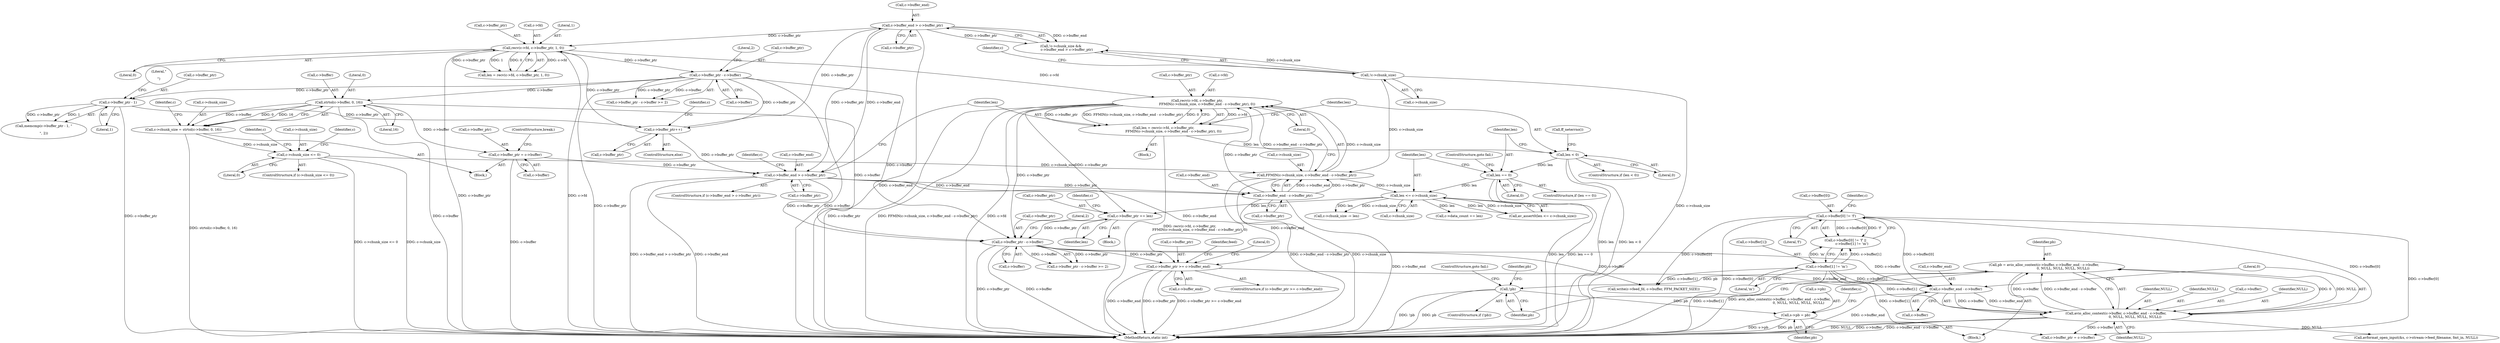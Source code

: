digraph "0_FFmpeg_a5d25faa3f4b18dac737fdb35d0dd68eb0dc2156@integer" {
"1000539" [label="(Call,pb = avio_alloc_context(c->buffer, c->buffer_end - c->buffer,\n                                    0, NULL, NULL, NULL, NULL))"];
"1000541" [label="(Call,avio_alloc_context(c->buffer, c->buffer_end - c->buffer,\n                                    0, NULL, NULL, NULL, NULL))"];
"1000347" [label="(Call,c->buffer[0] != 'f')"];
"1000545" [label="(Call,c->buffer_end - c->buffer)"];
"1000366" [label="(Call,c->buffer_ptr >= c->buffer_end)"];
"1000331" [label="(Call,c->buffer_ptr - c->buffer)"];
"1000256" [label="(Call,recv(c->fd, c->buffer_ptr,\n                   FFMIN(c->chunk_size, c->buffer_end - c->buffer_ptr), 0))"];
"1000146" [label="(Call,recv(c->fd, c->buffer_ptr, 1, 0))"];
"1000136" [label="(Call,c->buffer_end > c->buffer_ptr)"];
"1000241" [label="(Call,c->buffer_ptr++)"];
"1000184" [label="(Call,c->buffer_ptr - c->buffer)"];
"1000194" [label="(Call,c->buffer_ptr - 1)"];
"1000267" [label="(Call,c->buffer_end - c->buffer_ptr)"];
"1000246" [label="(Call,c->buffer_end > c->buffer_ptr)"];
"1000225" [label="(Call,c->buffer_ptr = c->buffer)"];
"1000206" [label="(Call,strtol(c->buffer, 0, 16))"];
"1000263" [label="(Call,FFMIN(c->chunk_size, c->buffer_end - c->buffer_ptr))"];
"1000213" [label="(Call,c->chunk_size <= 0)"];
"1000202" [label="(Call,c->chunk_size = strtol(c->buffer, 0, 16))"];
"1000132" [label="(Call,!c->chunk_size)"];
"1000310" [label="(Call,c->buffer_ptr += len)"];
"1000300" [label="(Call,len <= c->chunk_size)"];
"1000293" [label="(Call,len == 0)"];
"1000276" [label="(Call,len < 0)"];
"1000254" [label="(Call,len = recv(c->fd, c->buffer_ptr,\n                   FFMIN(c->chunk_size, c->buffer_end - c->buffer_ptr), 0))"];
"1000354" [label="(Call,c->buffer[1] != 'm')"];
"1000558" [label="(Call,!pb)"];
"1000566" [label="(Call,s->pb = pb)"];
"1000241" [label="(Call,c->buffer_ptr++)"];
"1000254" [label="(Call,len = recv(c->fd, c->buffer_ptr,\n                   FFMIN(c->chunk_size, c->buffer_end - c->buffer_ptr), 0))"];
"1000541" [label="(Call,avio_alloc_context(c->buffer, c->buffer_end - c->buffer,\n                                    0, NULL, NULL, NULL, NULL))"];
"1000229" [label="(Call,c->buffer)"];
"1000355" [label="(Call,c->buffer[1])"];
"1000660" [label="(Call,c->buffer_ptr = c->buffer)"];
"1000332" [label="(Call,c->buffer_ptr)"];
"1000347" [label="(Call,c->buffer[0] != 'f')"];
"1000554" [label="(Identifier,NULL)"];
"1000314" [label="(Identifier,len)"];
"1000256" [label="(Call,recv(c->fd, c->buffer_ptr,\n                   FFMIN(c->chunk_size, c->buffer_end - c->buffer_ptr), 0))"];
"1000147" [label="(Call,c->fd)"];
"1000207" [label="(Call,c->buffer)"];
"1000573" [label="(Call,avformat_open_input(&s, c->stream->feed_filename, fmt_in, NULL))"];
"1000225" [label="(Call,c->buffer_ptr = c->buffer)"];
"1000133" [label="(Call,c->chunk_size)"];
"1000348" [label="(Call,c->buffer[0])"];
"1000540" [label="(Identifier,pb)"];
"1000283" [label="(Call,ff_neterrno())"];
"1000545" [label="(Call,c->buffer_end - c->buffer)"];
"1000210" [label="(Literal,0)"];
"1000331" [label="(Call,c->buffer_ptr - c->buffer)"];
"1000278" [label="(Literal,0)"];
"1000199" [label="(Literal,\"\r\n\")"];
"1000246" [label="(Call,c->buffer_end > c->buffer_ptr)"];
"1000137" [label="(Call,c->buffer_end)"];
"1000129" [label="(Identifier,c)"];
"1000212" [label="(ControlStructure,if (c->chunk_size <= 0))"];
"1000567" [label="(Call,s->pb)"];
"1000188" [label="(Call,c->buffer)"];
"1000370" [label="(Call,c->buffer_end)"];
"1000305" [label="(Call,c->chunk_size -= len)"];
"1000132" [label="(Call,!c->chunk_size)"];
"1000317" [label="(Identifier,c)"];
"1000333" [label="(Identifier,c)"];
"1000257" [label="(Call,c->fd)"];
"1000718" [label="(MethodReturn,static int)"];
"1000271" [label="(Call,c->buffer_ptr)"];
"1000311" [label="(Call,c->buffer_ptr)"];
"1000146" [label="(Call,recv(c->fd, c->buffer_ptr, 1, 0))"];
"1000292" [label="(ControlStructure,if (len == 0))"];
"1000275" [label="(ControlStructure,if (len < 0))"];
"1000242" [label="(Call,c->buffer_ptr)"];
"1000310" [label="(Call,c->buffer_ptr += len)"];
"1000195" [label="(Call,c->buffer_ptr)"];
"1000245" [label="(ControlStructure,if (c->buffer_end > c->buffer_ptr))"];
"1000227" [label="(Identifier,c)"];
"1000144" [label="(Call,len = recv(c->fd, c->buffer_ptr, 1, 0))"];
"1000560" [label="(ControlStructure,goto fail;)"];
"1000203" [label="(Call,c->chunk_size)"];
"1000335" [label="(Call,c->buffer)"];
"1000226" [label="(Call,c->buffer_ptr)"];
"1000131" [label="(Call,!c->chunk_size &&\n           c->buffer_end > c->buffer_ptr)"];
"1000555" [label="(Identifier,NULL)"];
"1000264" [label="(Call,c->chunk_size)"];
"1000138" [label="(Identifier,c)"];
"1000406" [label="(Call,write(c->feed_fd, c->buffer, FFM_PACKET_SIZE))"];
"1000202" [label="(Call,c->chunk_size = strtol(c->buffer, 0, 16))"];
"1000302" [label="(Call,c->chunk_size)"];
"1000247" [label="(Call,c->buffer_end)"];
"1000184" [label="(Call,c->buffer_ptr - c->buffer)"];
"1000367" [label="(Call,c->buffer_ptr)"];
"1000277" [label="(Identifier,len)"];
"1000250" [label="(Call,c->buffer_ptr)"];
"1000376" [label="(Identifier,feed)"];
"1000268" [label="(Call,c->buffer_end)"];
"1000191" [label="(Literal,2)"];
"1000140" [label="(Call,c->buffer_ptr)"];
"1000301" [label="(Identifier,len)"];
"1000260" [label="(Call,c->buffer_ptr)"];
"1000558" [label="(Call,!pb)"];
"1000232" [label="(ControlStructure,break;)"];
"1000183" [label="(Call,c->buffer_ptr - c->buffer >= 2)"];
"1000575" [label="(Identifier,s)"];
"1000563" [label="(Identifier,pb)"];
"1000542" [label="(Call,c->buffer)"];
"1000213" [label="(Call,c->chunk_size <= 0)"];
"1000546" [label="(Call,c->buffer_end)"];
"1000198" [label="(Literal,1)"];
"1000154" [label="(Literal,0)"];
"1000315" [label="(Call,c->data_count += len)"];
"1000193" [label="(Call,memcmp(c->buffer_ptr - 1, \"\r\n\", 2))"];
"1000330" [label="(Call,c->buffer_ptr - c->buffer >= 2)"];
"1000366" [label="(Call,c->buffer_ptr >= c->buffer_end)"];
"1000566" [label="(Call,s->pb = pb)"];
"1000215" [label="(Identifier,c)"];
"1000267" [label="(Call,c->buffer_end - c->buffer_ptr)"];
"1000668" [label="(Literal,0)"];
"1000153" [label="(Literal,1)"];
"1000549" [label="(Call,c->buffer)"];
"1000217" [label="(Literal,0)"];
"1000295" [label="(Literal,0)"];
"1000539" [label="(Call,pb = avio_alloc_context(c->buffer, c->buffer_end - c->buffer,\n                                    0, NULL, NULL, NULL, NULL))"];
"1000185" [label="(Call,c->buffer_ptr)"];
"1000360" [label="(Literal,'m')"];
"1000556" [label="(Identifier,NULL)"];
"1000201" [label="(Block,)"];
"1000298" [label="(Block,)"];
"1000300" [label="(Call,len <= c->chunk_size)"];
"1000346" [label="(Call,c->buffer[0] != 'f' ||\n            c->buffer[1] != 'm')"];
"1000276" [label="(Call,len < 0)"];
"1000357" [label="(Identifier,c)"];
"1000299" [label="(Call,av_assert0(len <= c->chunk_size))"];
"1000296" [label="(ControlStructure,goto fail;)"];
"1000559" [label="(Identifier,pb)"];
"1000263" [label="(Call,FFMIN(c->chunk_size, c->buffer_end - c->buffer_ptr))"];
"1000274" [label="(Literal,0)"];
"1000194" [label="(Call,c->buffer_ptr - 1)"];
"1000214" [label="(Call,c->chunk_size)"];
"1000570" [label="(Identifier,pb)"];
"1000293" [label="(Call,len == 0)"];
"1000553" [label="(Identifier,NULL)"];
"1000206" [label="(Call,strtol(c->buffer, 0, 16))"];
"1000365" [label="(ControlStructure,if (c->buffer_ptr >= c->buffer_end))"];
"1000354" [label="(Call,c->buffer[1] != 'm')"];
"1000221" [label="(Identifier,c)"];
"1000338" [label="(Literal,2)"];
"1000294" [label="(Identifier,len)"];
"1000557" [label="(ControlStructure,if (!pb))"];
"1000150" [label="(Call,c->buffer_ptr)"];
"1000136" [label="(Call,c->buffer_end > c->buffer_ptr)"];
"1000253" [label="(Block,)"];
"1000240" [label="(ControlStructure,else)"];
"1000552" [label="(Literal,0)"];
"1000353" [label="(Literal,'f')"];
"1000515" [label="(Block,)"];
"1000255" [label="(Identifier,len)"];
"1000211" [label="(Literal,16)"];
"1000539" -> "1000515"  [label="AST: "];
"1000539" -> "1000541"  [label="CFG: "];
"1000540" -> "1000539"  [label="AST: "];
"1000541" -> "1000539"  [label="AST: "];
"1000559" -> "1000539"  [label="CFG: "];
"1000539" -> "1000718"  [label="DDG: avio_alloc_context(c->buffer, c->buffer_end - c->buffer,\n                                    0, NULL, NULL, NULL, NULL)"];
"1000541" -> "1000539"  [label="DDG: 0"];
"1000541" -> "1000539"  [label="DDG: NULL"];
"1000541" -> "1000539"  [label="DDG: c->buffer"];
"1000541" -> "1000539"  [label="DDG: c->buffer_end - c->buffer"];
"1000539" -> "1000558"  [label="DDG: pb"];
"1000541" -> "1000556"  [label="CFG: "];
"1000542" -> "1000541"  [label="AST: "];
"1000545" -> "1000541"  [label="AST: "];
"1000552" -> "1000541"  [label="AST: "];
"1000553" -> "1000541"  [label="AST: "];
"1000554" -> "1000541"  [label="AST: "];
"1000555" -> "1000541"  [label="AST: "];
"1000556" -> "1000541"  [label="AST: "];
"1000541" -> "1000718"  [label="DDG: NULL"];
"1000541" -> "1000718"  [label="DDG: c->buffer"];
"1000541" -> "1000718"  [label="DDG: c->buffer_end - c->buffer"];
"1000347" -> "1000541"  [label="DDG: c->buffer[0]"];
"1000545" -> "1000541"  [label="DDG: c->buffer"];
"1000545" -> "1000541"  [label="DDG: c->buffer_end"];
"1000354" -> "1000541"  [label="DDG: c->buffer[1]"];
"1000541" -> "1000573"  [label="DDG: NULL"];
"1000541" -> "1000660"  [label="DDG: c->buffer"];
"1000347" -> "1000346"  [label="AST: "];
"1000347" -> "1000353"  [label="CFG: "];
"1000348" -> "1000347"  [label="AST: "];
"1000353" -> "1000347"  [label="AST: "];
"1000357" -> "1000347"  [label="CFG: "];
"1000346" -> "1000347"  [label="CFG: "];
"1000347" -> "1000718"  [label="DDG: c->buffer[0]"];
"1000347" -> "1000346"  [label="DDG: c->buffer[0]"];
"1000347" -> "1000346"  [label="DDG: 'f'"];
"1000347" -> "1000406"  [label="DDG: c->buffer[0]"];
"1000347" -> "1000545"  [label="DDG: c->buffer[0]"];
"1000347" -> "1000660"  [label="DDG: c->buffer[0]"];
"1000545" -> "1000549"  [label="CFG: "];
"1000546" -> "1000545"  [label="AST: "];
"1000549" -> "1000545"  [label="AST: "];
"1000552" -> "1000545"  [label="CFG: "];
"1000545" -> "1000718"  [label="DDG: c->buffer_end"];
"1000366" -> "1000545"  [label="DDG: c->buffer_end"];
"1000354" -> "1000545"  [label="DDG: c->buffer[1]"];
"1000331" -> "1000545"  [label="DDG: c->buffer"];
"1000366" -> "1000365"  [label="AST: "];
"1000366" -> "1000370"  [label="CFG: "];
"1000367" -> "1000366"  [label="AST: "];
"1000370" -> "1000366"  [label="AST: "];
"1000376" -> "1000366"  [label="CFG: "];
"1000668" -> "1000366"  [label="CFG: "];
"1000366" -> "1000718"  [label="DDG: c->buffer_end"];
"1000366" -> "1000718"  [label="DDG: c->buffer_ptr"];
"1000366" -> "1000718"  [label="DDG: c->buffer_ptr >= c->buffer_end"];
"1000331" -> "1000366"  [label="DDG: c->buffer_ptr"];
"1000267" -> "1000366"  [label="DDG: c->buffer_end"];
"1000246" -> "1000366"  [label="DDG: c->buffer_end"];
"1000331" -> "1000330"  [label="AST: "];
"1000331" -> "1000335"  [label="CFG: "];
"1000332" -> "1000331"  [label="AST: "];
"1000335" -> "1000331"  [label="AST: "];
"1000338" -> "1000331"  [label="CFG: "];
"1000331" -> "1000718"  [label="DDG: c->buffer_ptr"];
"1000331" -> "1000718"  [label="DDG: c->buffer"];
"1000331" -> "1000330"  [label="DDG: c->buffer_ptr"];
"1000331" -> "1000330"  [label="DDG: c->buffer"];
"1000256" -> "1000331"  [label="DDG: c->buffer_ptr"];
"1000310" -> "1000331"  [label="DDG: c->buffer_ptr"];
"1000246" -> "1000331"  [label="DDG: c->buffer_ptr"];
"1000184" -> "1000331"  [label="DDG: c->buffer"];
"1000206" -> "1000331"  [label="DDG: c->buffer"];
"1000331" -> "1000406"  [label="DDG: c->buffer"];
"1000256" -> "1000254"  [label="AST: "];
"1000256" -> "1000274"  [label="CFG: "];
"1000257" -> "1000256"  [label="AST: "];
"1000260" -> "1000256"  [label="AST: "];
"1000263" -> "1000256"  [label="AST: "];
"1000274" -> "1000256"  [label="AST: "];
"1000254" -> "1000256"  [label="CFG: "];
"1000256" -> "1000718"  [label="DDG: c->buffer_ptr"];
"1000256" -> "1000718"  [label="DDG: FFMIN(c->chunk_size, c->buffer_end - c->buffer_ptr)"];
"1000256" -> "1000718"  [label="DDG: c->fd"];
"1000256" -> "1000254"  [label="DDG: c->fd"];
"1000256" -> "1000254"  [label="DDG: c->buffer_ptr"];
"1000256" -> "1000254"  [label="DDG: FFMIN(c->chunk_size, c->buffer_end - c->buffer_ptr)"];
"1000256" -> "1000254"  [label="DDG: 0"];
"1000146" -> "1000256"  [label="DDG: c->fd"];
"1000267" -> "1000256"  [label="DDG: c->buffer_ptr"];
"1000263" -> "1000256"  [label="DDG: c->chunk_size"];
"1000263" -> "1000256"  [label="DDG: c->buffer_end - c->buffer_ptr"];
"1000256" -> "1000310"  [label="DDG: c->buffer_ptr"];
"1000146" -> "1000144"  [label="AST: "];
"1000146" -> "1000154"  [label="CFG: "];
"1000147" -> "1000146"  [label="AST: "];
"1000150" -> "1000146"  [label="AST: "];
"1000153" -> "1000146"  [label="AST: "];
"1000154" -> "1000146"  [label="AST: "];
"1000144" -> "1000146"  [label="CFG: "];
"1000146" -> "1000718"  [label="DDG: c->buffer_ptr"];
"1000146" -> "1000718"  [label="DDG: c->fd"];
"1000146" -> "1000144"  [label="DDG: c->fd"];
"1000146" -> "1000144"  [label="DDG: c->buffer_ptr"];
"1000146" -> "1000144"  [label="DDG: 1"];
"1000146" -> "1000144"  [label="DDG: 0"];
"1000136" -> "1000146"  [label="DDG: c->buffer_ptr"];
"1000241" -> "1000146"  [label="DDG: c->buffer_ptr"];
"1000146" -> "1000184"  [label="DDG: c->buffer_ptr"];
"1000136" -> "1000131"  [label="AST: "];
"1000136" -> "1000140"  [label="CFG: "];
"1000137" -> "1000136"  [label="AST: "];
"1000140" -> "1000136"  [label="AST: "];
"1000131" -> "1000136"  [label="CFG: "];
"1000136" -> "1000718"  [label="DDG: c->buffer_end"];
"1000136" -> "1000131"  [label="DDG: c->buffer_end"];
"1000136" -> "1000131"  [label="DDG: c->buffer_ptr"];
"1000241" -> "1000136"  [label="DDG: c->buffer_ptr"];
"1000136" -> "1000246"  [label="DDG: c->buffer_end"];
"1000136" -> "1000246"  [label="DDG: c->buffer_ptr"];
"1000241" -> "1000240"  [label="AST: "];
"1000241" -> "1000242"  [label="CFG: "];
"1000242" -> "1000241"  [label="AST: "];
"1000129" -> "1000241"  [label="CFG: "];
"1000184" -> "1000241"  [label="DDG: c->buffer_ptr"];
"1000194" -> "1000241"  [label="DDG: c->buffer_ptr"];
"1000241" -> "1000246"  [label="DDG: c->buffer_ptr"];
"1000184" -> "1000183"  [label="AST: "];
"1000184" -> "1000188"  [label="CFG: "];
"1000185" -> "1000184"  [label="AST: "];
"1000188" -> "1000184"  [label="AST: "];
"1000191" -> "1000184"  [label="CFG: "];
"1000184" -> "1000718"  [label="DDG: c->buffer"];
"1000184" -> "1000718"  [label="DDG: c->buffer_ptr"];
"1000184" -> "1000183"  [label="DDG: c->buffer_ptr"];
"1000184" -> "1000183"  [label="DDG: c->buffer"];
"1000184" -> "1000194"  [label="DDG: c->buffer_ptr"];
"1000184" -> "1000206"  [label="DDG: c->buffer"];
"1000194" -> "1000193"  [label="AST: "];
"1000194" -> "1000198"  [label="CFG: "];
"1000195" -> "1000194"  [label="AST: "];
"1000198" -> "1000194"  [label="AST: "];
"1000199" -> "1000194"  [label="CFG: "];
"1000194" -> "1000718"  [label="DDG: c->buffer_ptr"];
"1000194" -> "1000193"  [label="DDG: c->buffer_ptr"];
"1000194" -> "1000193"  [label="DDG: 1"];
"1000267" -> "1000263"  [label="AST: "];
"1000267" -> "1000271"  [label="CFG: "];
"1000268" -> "1000267"  [label="AST: "];
"1000271" -> "1000267"  [label="AST: "];
"1000263" -> "1000267"  [label="CFG: "];
"1000267" -> "1000718"  [label="DDG: c->buffer_end"];
"1000267" -> "1000263"  [label="DDG: c->buffer_end"];
"1000267" -> "1000263"  [label="DDG: c->buffer_ptr"];
"1000246" -> "1000267"  [label="DDG: c->buffer_end"];
"1000246" -> "1000267"  [label="DDG: c->buffer_ptr"];
"1000246" -> "1000245"  [label="AST: "];
"1000246" -> "1000250"  [label="CFG: "];
"1000247" -> "1000246"  [label="AST: "];
"1000250" -> "1000246"  [label="AST: "];
"1000255" -> "1000246"  [label="CFG: "];
"1000333" -> "1000246"  [label="CFG: "];
"1000246" -> "1000718"  [label="DDG: c->buffer_end > c->buffer_ptr"];
"1000246" -> "1000718"  [label="DDG: c->buffer_end"];
"1000225" -> "1000246"  [label="DDG: c->buffer_ptr"];
"1000225" -> "1000201"  [label="AST: "];
"1000225" -> "1000229"  [label="CFG: "];
"1000226" -> "1000225"  [label="AST: "];
"1000229" -> "1000225"  [label="AST: "];
"1000232" -> "1000225"  [label="CFG: "];
"1000225" -> "1000718"  [label="DDG: c->buffer"];
"1000206" -> "1000225"  [label="DDG: c->buffer"];
"1000206" -> "1000202"  [label="AST: "];
"1000206" -> "1000211"  [label="CFG: "];
"1000207" -> "1000206"  [label="AST: "];
"1000210" -> "1000206"  [label="AST: "];
"1000211" -> "1000206"  [label="AST: "];
"1000202" -> "1000206"  [label="CFG: "];
"1000206" -> "1000718"  [label="DDG: c->buffer"];
"1000206" -> "1000202"  [label="DDG: c->buffer"];
"1000206" -> "1000202"  [label="DDG: 0"];
"1000206" -> "1000202"  [label="DDG: 16"];
"1000264" -> "1000263"  [label="AST: "];
"1000274" -> "1000263"  [label="CFG: "];
"1000263" -> "1000718"  [label="DDG: c->buffer_end - c->buffer_ptr"];
"1000263" -> "1000718"  [label="DDG: c->chunk_size"];
"1000213" -> "1000263"  [label="DDG: c->chunk_size"];
"1000132" -> "1000263"  [label="DDG: c->chunk_size"];
"1000263" -> "1000300"  [label="DDG: c->chunk_size"];
"1000213" -> "1000212"  [label="AST: "];
"1000213" -> "1000217"  [label="CFG: "];
"1000214" -> "1000213"  [label="AST: "];
"1000217" -> "1000213"  [label="AST: "];
"1000221" -> "1000213"  [label="CFG: "];
"1000227" -> "1000213"  [label="CFG: "];
"1000213" -> "1000718"  [label="DDG: c->chunk_size"];
"1000213" -> "1000718"  [label="DDG: c->chunk_size <= 0"];
"1000202" -> "1000213"  [label="DDG: c->chunk_size"];
"1000202" -> "1000201"  [label="AST: "];
"1000203" -> "1000202"  [label="AST: "];
"1000215" -> "1000202"  [label="CFG: "];
"1000202" -> "1000718"  [label="DDG: strtol(c->buffer, 0, 16)"];
"1000132" -> "1000131"  [label="AST: "];
"1000132" -> "1000133"  [label="CFG: "];
"1000133" -> "1000132"  [label="AST: "];
"1000138" -> "1000132"  [label="CFG: "];
"1000131" -> "1000132"  [label="CFG: "];
"1000132" -> "1000718"  [label="DDG: c->chunk_size"];
"1000132" -> "1000131"  [label="DDG: c->chunk_size"];
"1000310" -> "1000298"  [label="AST: "];
"1000310" -> "1000314"  [label="CFG: "];
"1000311" -> "1000310"  [label="AST: "];
"1000314" -> "1000310"  [label="AST: "];
"1000317" -> "1000310"  [label="CFG: "];
"1000300" -> "1000310"  [label="DDG: len"];
"1000300" -> "1000299"  [label="AST: "];
"1000300" -> "1000302"  [label="CFG: "];
"1000301" -> "1000300"  [label="AST: "];
"1000302" -> "1000300"  [label="AST: "];
"1000299" -> "1000300"  [label="CFG: "];
"1000300" -> "1000299"  [label="DDG: len"];
"1000300" -> "1000299"  [label="DDG: c->chunk_size"];
"1000293" -> "1000300"  [label="DDG: len"];
"1000300" -> "1000305"  [label="DDG: len"];
"1000300" -> "1000305"  [label="DDG: c->chunk_size"];
"1000300" -> "1000315"  [label="DDG: len"];
"1000293" -> "1000292"  [label="AST: "];
"1000293" -> "1000295"  [label="CFG: "];
"1000294" -> "1000293"  [label="AST: "];
"1000295" -> "1000293"  [label="AST: "];
"1000296" -> "1000293"  [label="CFG: "];
"1000301" -> "1000293"  [label="CFG: "];
"1000293" -> "1000718"  [label="DDG: len"];
"1000293" -> "1000718"  [label="DDG: len == 0"];
"1000276" -> "1000293"  [label="DDG: len"];
"1000276" -> "1000275"  [label="AST: "];
"1000276" -> "1000278"  [label="CFG: "];
"1000277" -> "1000276"  [label="AST: "];
"1000278" -> "1000276"  [label="AST: "];
"1000283" -> "1000276"  [label="CFG: "];
"1000294" -> "1000276"  [label="CFG: "];
"1000276" -> "1000718"  [label="DDG: len < 0"];
"1000276" -> "1000718"  [label="DDG: len"];
"1000254" -> "1000276"  [label="DDG: len"];
"1000254" -> "1000253"  [label="AST: "];
"1000255" -> "1000254"  [label="AST: "];
"1000277" -> "1000254"  [label="CFG: "];
"1000254" -> "1000718"  [label="DDG: recv(c->fd, c->buffer_ptr,\n                   FFMIN(c->chunk_size, c->buffer_end - c->buffer_ptr), 0)"];
"1000354" -> "1000346"  [label="AST: "];
"1000354" -> "1000360"  [label="CFG: "];
"1000355" -> "1000354"  [label="AST: "];
"1000360" -> "1000354"  [label="AST: "];
"1000346" -> "1000354"  [label="CFG: "];
"1000354" -> "1000718"  [label="DDG: c->buffer[1]"];
"1000354" -> "1000346"  [label="DDG: c->buffer[1]"];
"1000354" -> "1000346"  [label="DDG: 'm'"];
"1000354" -> "1000406"  [label="DDG: c->buffer[1]"];
"1000354" -> "1000660"  [label="DDG: c->buffer[1]"];
"1000558" -> "1000557"  [label="AST: "];
"1000558" -> "1000559"  [label="CFG: "];
"1000559" -> "1000558"  [label="AST: "];
"1000560" -> "1000558"  [label="CFG: "];
"1000563" -> "1000558"  [label="CFG: "];
"1000558" -> "1000718"  [label="DDG: !pb"];
"1000558" -> "1000718"  [label="DDG: pb"];
"1000558" -> "1000566"  [label="DDG: pb"];
"1000566" -> "1000515"  [label="AST: "];
"1000566" -> "1000570"  [label="CFG: "];
"1000567" -> "1000566"  [label="AST: "];
"1000570" -> "1000566"  [label="AST: "];
"1000575" -> "1000566"  [label="CFG: "];
"1000566" -> "1000718"  [label="DDG: s->pb"];
"1000566" -> "1000718"  [label="DDG: pb"];
}
